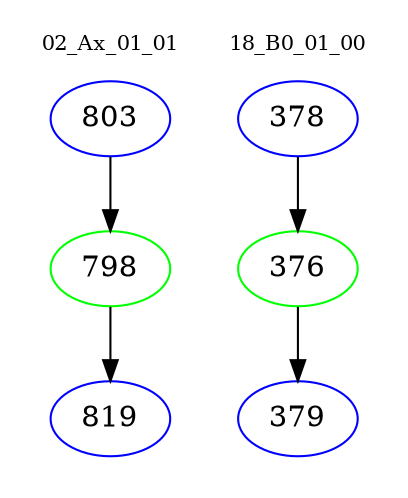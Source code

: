 digraph{
subgraph cluster_0 {
color = white
label = "02_Ax_01_01";
fontsize=10;
T0_803 [label="803", color="blue"]
T0_803 -> T0_798 [color="black"]
T0_798 [label="798", color="green"]
T0_798 -> T0_819 [color="black"]
T0_819 [label="819", color="blue"]
}
subgraph cluster_1 {
color = white
label = "18_B0_01_00";
fontsize=10;
T1_378 [label="378", color="blue"]
T1_378 -> T1_376 [color="black"]
T1_376 [label="376", color="green"]
T1_376 -> T1_379 [color="black"]
T1_379 [label="379", color="blue"]
}
}

